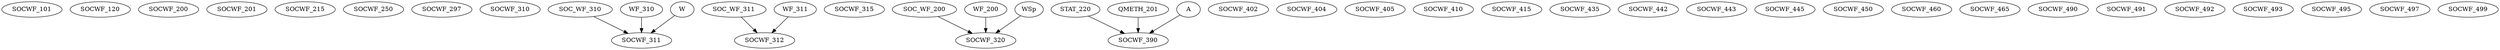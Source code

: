 digraph G {
    SOCWF_101;
    SOCWF_120;
    SOCWF_200;
    SOCWF_201;
    SOCWF_215;
    SOCWF_250;
    SOCWF_297;
    SOCWF_310;
    edge [color=black];
    SOC_WF_310 -> SOCWF_311;
    WF_310 -> SOCWF_311;
    W -> SOCWF_311;
    edge [color=black];
    SOC_WF_311 -> SOCWF_312;
    WF_311 -> SOCWF_312;
    SOCWF_315;
    edge [color=black];
    SOC_WF_200 -> SOCWF_320;
    WF_200 -> SOCWF_320;
    WSp -> SOCWF_320;
    edge [color=black];
    STAT_220 -> SOCWF_390;
    QMETH_201 -> SOCWF_390;
    A -> SOCWF_390;
    SOCWF_402;
    SOCWF_404;
    SOCWF_405;
    SOCWF_410;
    SOCWF_415;
    SOCWF_435;
    SOCWF_442;
    SOCWF_443;
    SOCWF_445;
    SOCWF_450;
    SOCWF_460;
    SOCWF_465;
    SOCWF_490;
    SOCWF_491;
    SOCWF_492;
    SOCWF_493;
    SOCWF_495;
    SOCWF_497;
    SOCWF_499;
}
